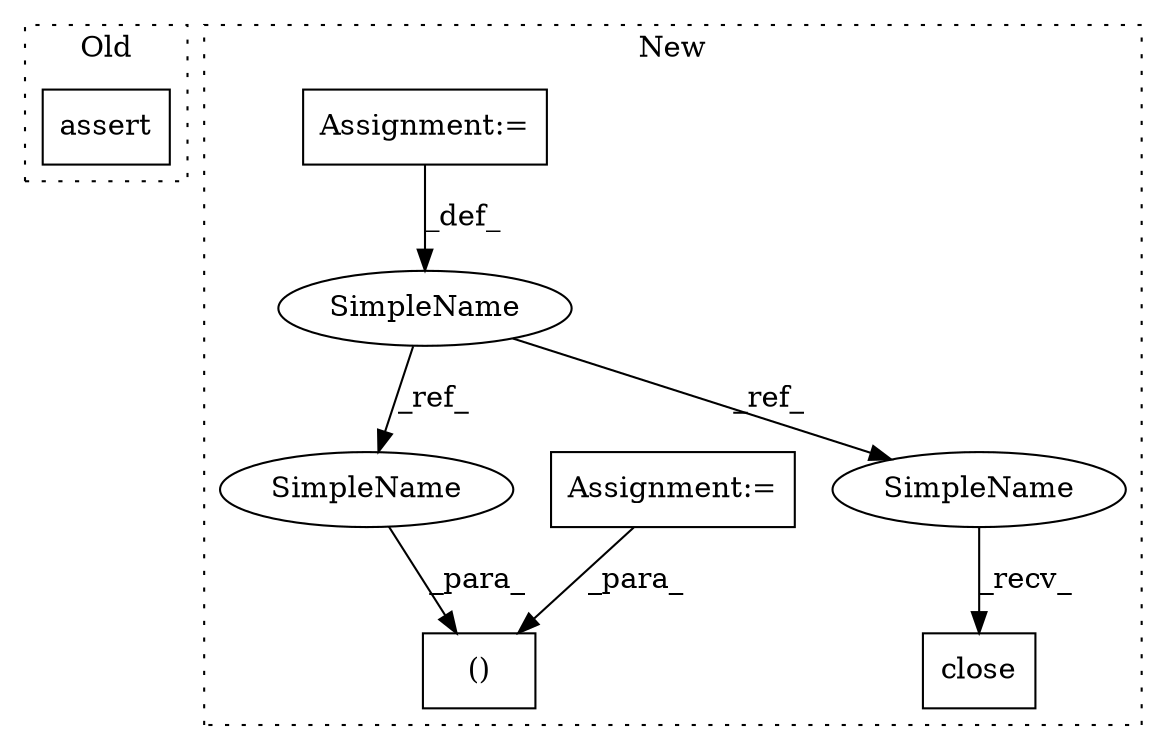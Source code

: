 digraph G {
subgraph cluster0 {
1 [label="assert" a="32" s="4664,4697" l="15,1" shape="box"];
label = "Old";
style="dotted";
}
subgraph cluster1 {
2 [label="close" a="32" s="9086" l="7" shape="box"];
3 [label="SimpleName" a="42" s="7695" l="4" shape="ellipse"];
4 [label="()" a="106" s="7842" l="27" shape="box"];
5 [label="Assignment:=" a="7" s="7783" l="10" shape="box"];
6 [label="Assignment:=" a="7" s="7695" l="4" shape="box"];
7 [label="SimpleName" a="42" s="7865" l="4" shape="ellipse"];
8 [label="SimpleName" a="42" s="9081" l="4" shape="ellipse"];
label = "New";
style="dotted";
}
3 -> 8 [label="_ref_"];
3 -> 7 [label="_ref_"];
5 -> 4 [label="_para_"];
6 -> 3 [label="_def_"];
7 -> 4 [label="_para_"];
8 -> 2 [label="_recv_"];
}